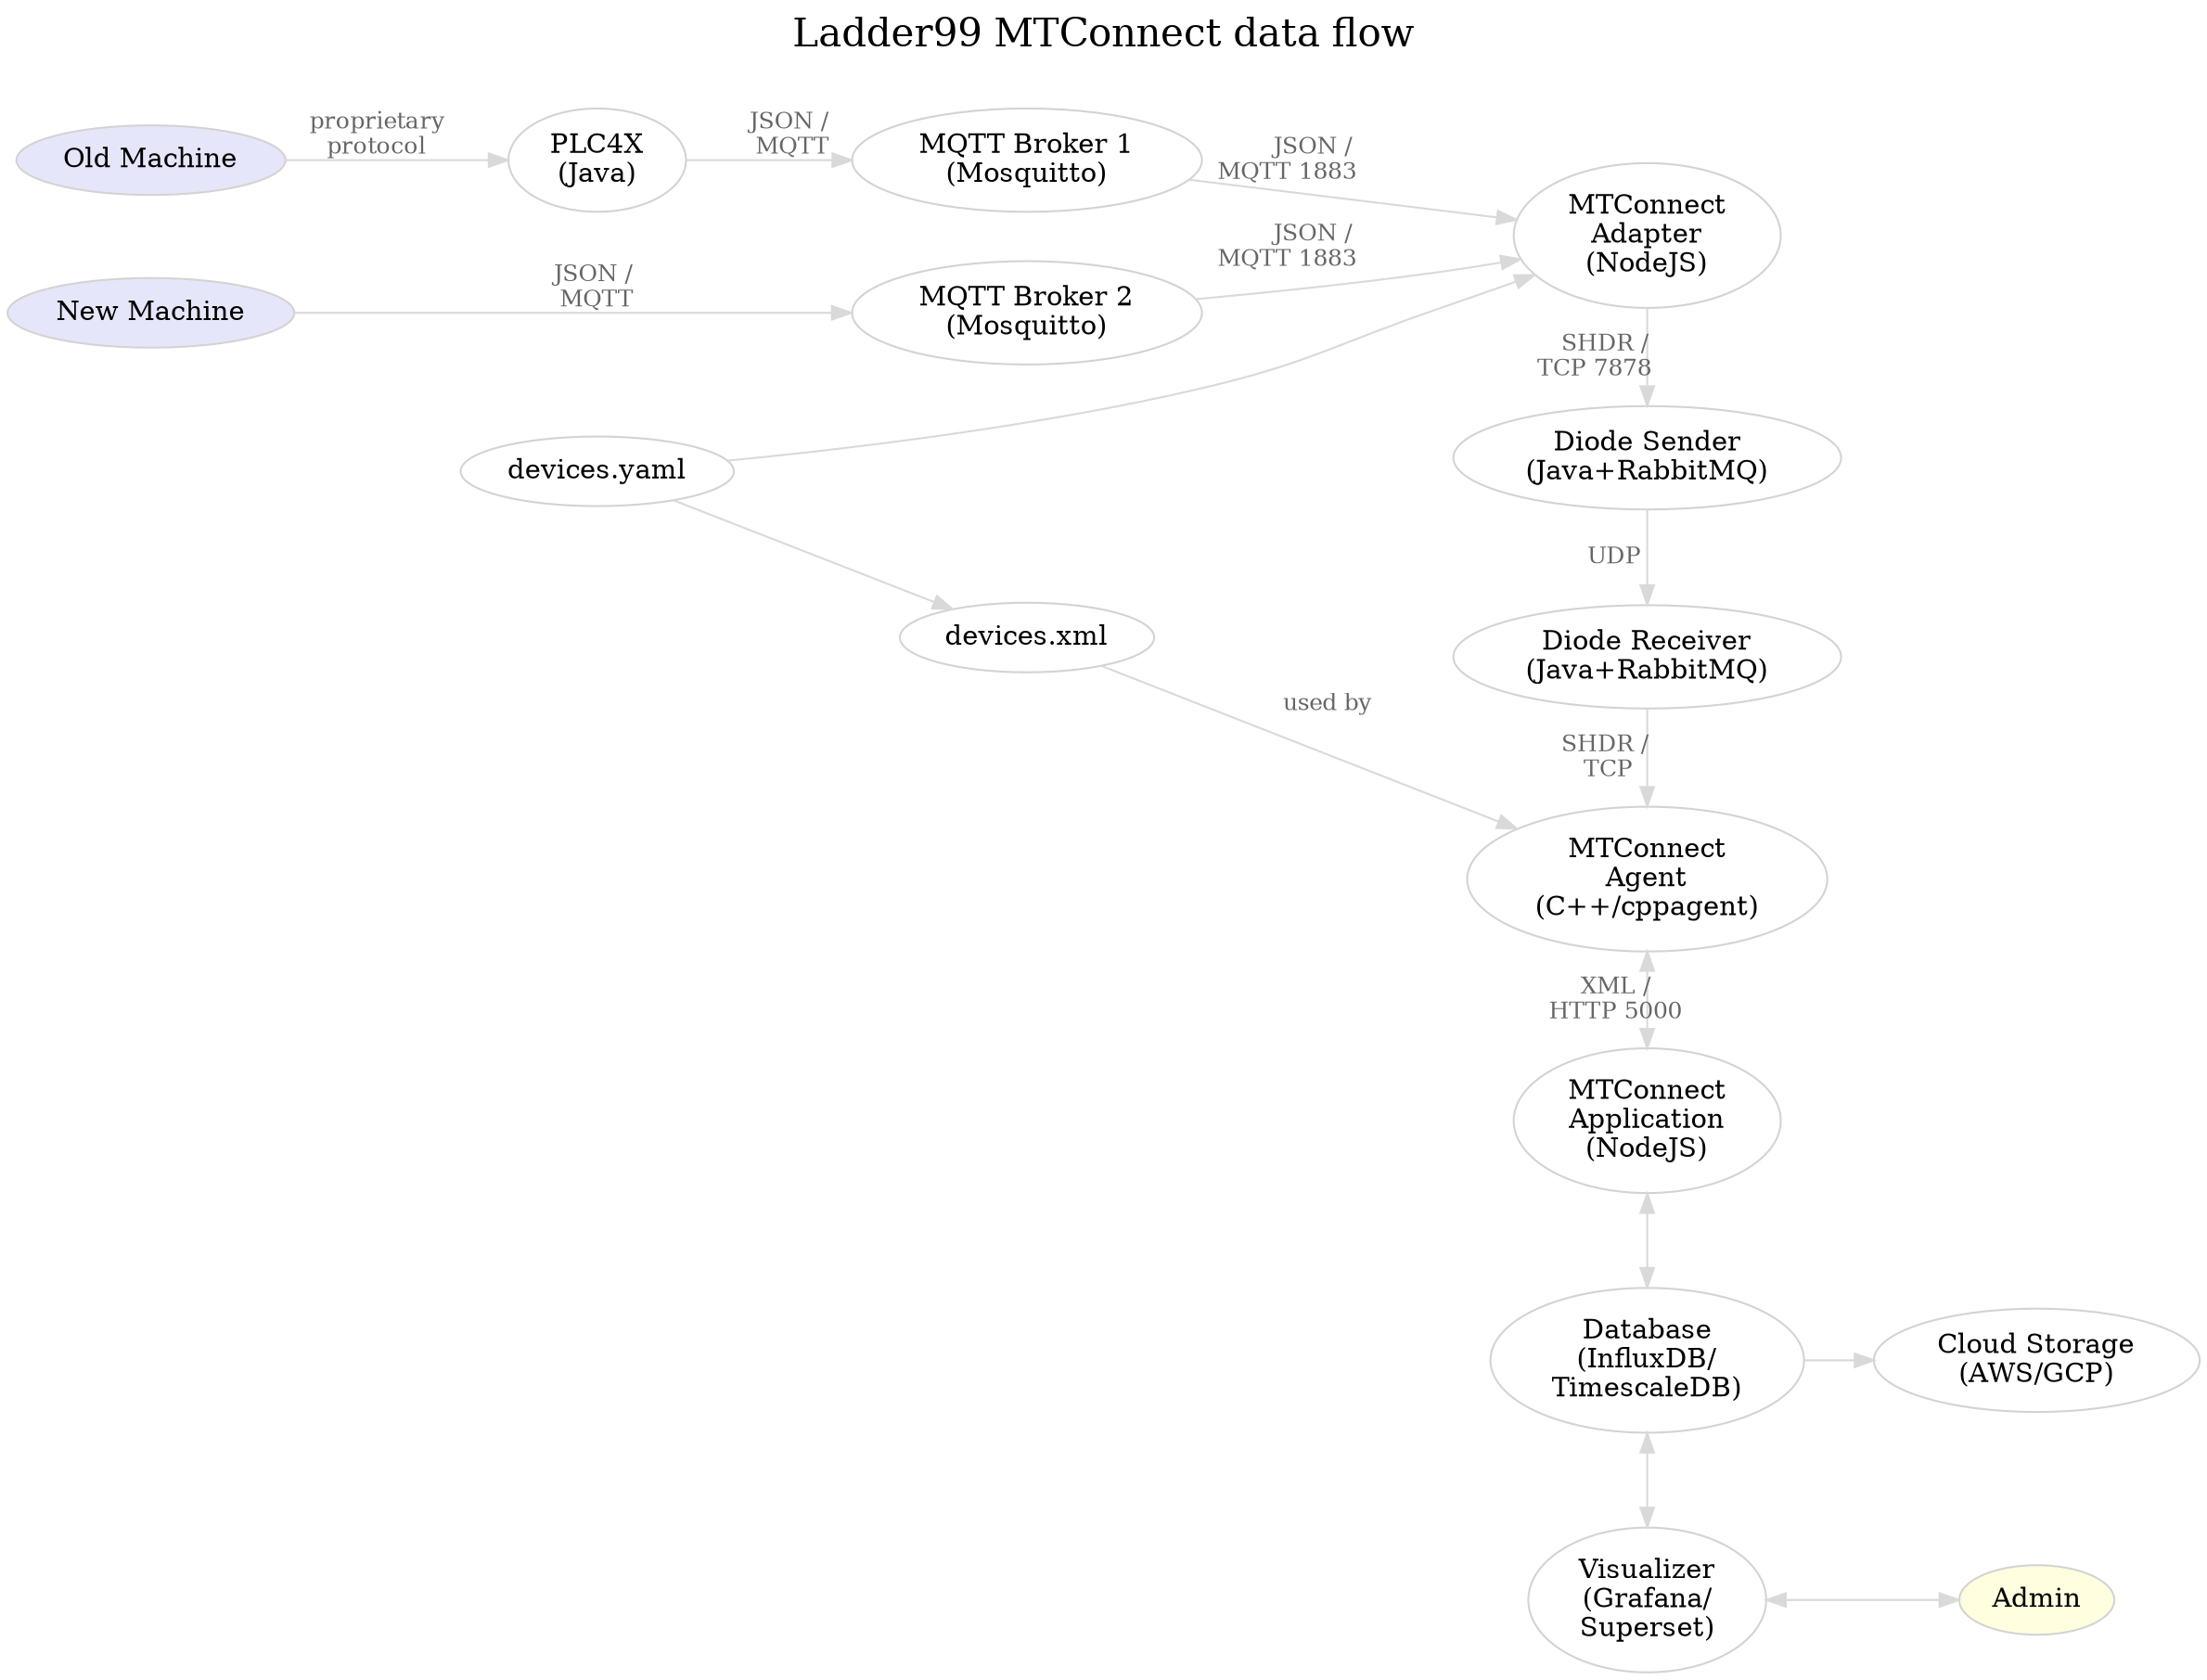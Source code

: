 digraph "ladder99-adapter" {

  // styles
  graph [ label="Ladder99 MTConnect data flow\n "; color=lightgray; ];
  graph [ fontsize=20 ];
  graph [ labelloc=t ];
  graph [ ranksep=0.2 ];
  graph [ nodesep=0.35 ];
  graph [ rankdir=LR; ] // left-to-right
  node [ color=lightgray; fillcolor=white; style=filled ];
  edge [ color=gray85 ];
  edge [ fontsize=12; fontcolor=gray40; ];

  // nodes
  OldMachine [ fillcolor=lavender; label="Old Machine" ];
  NewMachine [ fillcolor=lavender; label="New Machine" ];
  PLC4X [ label="PLC4X\n(Java)" ];
  Broker1 [ label="MQTT Broker 1\n(Mosquitto)" ];
  Broker2 [ label="MQTT Broker 2\n(Mosquitto)" ];
  Adapter [ fillcolor=white; label="MTConnect\nAdapter\n(NodeJS)" ];
  DevicesYaml [ label="devices.yaml" ];
  DiodeSender [ label="Diode Sender\n(Java+RabbitMQ)" ];
  DiodeReceiver [ label="Diode Receiver\n(Java+RabbitMQ)" ];
  Agent [ fillcolor=white; label="MTConnect\nAgent\n(C++/cppagent)" ];
  DevicesXml [ label="devices.xml" ];
  Application [ fillcolor=white; label="MTConnect\nApplication\n(NodeJS)" ];
  Database [ label="Database\n(InfluxDB/\nTimescaleDB)" ];
  Visualizer [ label="Visualizer\n(Grafana/\nSuperset)" ];
  Cloud [ label="Cloud Storage\n(AWS/GCP)" ];
  Admin [ fillcolor=lightyellow ];
  // LOI [ label="LOI\n(SvelteJS)" ];
  // Operator [ fillcolor=lightyellow ];

  // edges
  OldMachine -> PLC4X [ label="proprietary\nprotocol" ];
  PLC4X -> Broker1 [ label="JSON / \nMQTT" ];
  NewMachine -> Broker2 [ label="JSON / \nMQTT" ];
  Broker1 -> Adapter [ label="JSON /    \nMQTT 1883           " ];
  Broker2 -> Adapter [ label="JSON /    \nMQTT 1883           " ];
  Adapter -> DiodeSender [ label="SHDR /   \nTCP 7878      " ];
  DevicesYaml -> Adapter [ ];
  DevicesYaml -> DevicesXml [ ];
  DiodeSender -> DiodeReceiver [ label="UDP    " ];
  DiodeReceiver -> Agent [ label="SHDR /   \nTCP  " ];
  // Adapter -> Agent [ label="SHDR/\nTCP 7878" ];
  Agent -> Application [ dir=both; label="XML /\nHTTP 5000" ];
  DevicesXml -> Agent [ label="used by" ];
  Application -> Database [ dir=both ];
  Database -> Visualizer [ dir=both ];
  Database -> Cloud;
  Visualizer -> Admin [ dir=both ];
  // Application -> LOI;
  // LOI -> Operator;

  // rank
  { rank=same; OldMachine NewMachine };
  { rank=same; Broker1 Broker2 };
  // { rank=same; DevicesYaml DevicesXml };
  // { rank=same; PLC4X Broker Adapter DiodeSender DiodeReceiver Agent Application Database Visualizer };
  { rank=same; Adapter DiodeSender DiodeReceiver Agent Application Database Visualizer };
}
